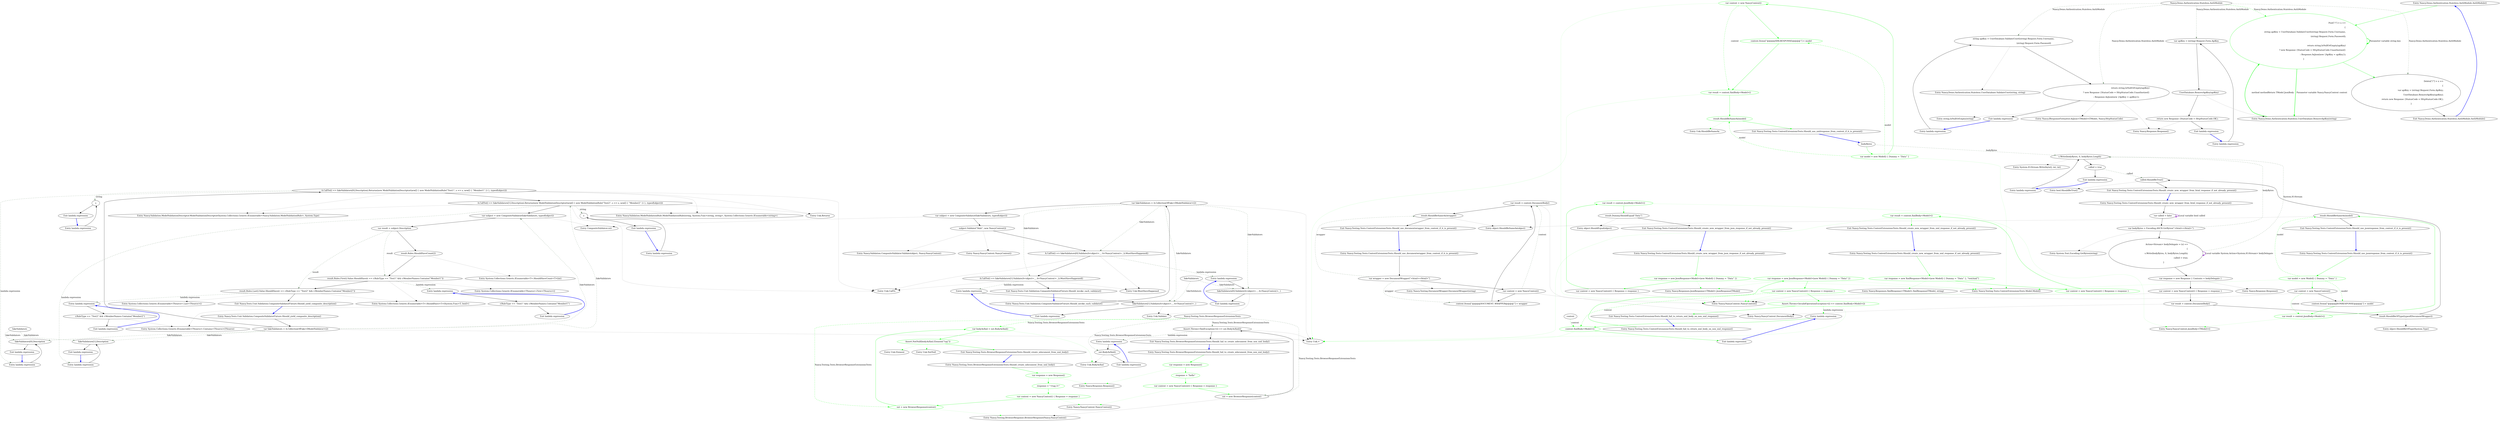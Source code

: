 digraph  {
n56 [label=fakeValidators, span=""];
n57 [label=fakeValidators, span=""];
n0 [label="Entry Nancy.Tests.Unit.Validation.CompositeValidatorFixture.Should_yield_composite_description()", span="10-10", cluster="Nancy.Tests.Unit.Validation.CompositeValidatorFixture.Should_yield_composite_description()"];
n1 [label="var fakeValidators = A.CollectionOfFake<IModelValidator>(2)", span="13-13", cluster="Nancy.Tests.Unit.Validation.CompositeValidatorFixture.Should_yield_composite_description()"];
n2 [label="A.CallTo(() => fakeValidators[0].Description).Returns(new ModelValidationDescriptor(new[] { new ModelValidationRule(''Test1'', s => s, new[] { ''Member1'' }) }, typeof(object)))", span="14-14", cluster="Nancy.Tests.Unit.Validation.CompositeValidatorFixture.Should_yield_composite_description()"];
n10 [label="Entry Unk.>", span="", cluster="Unk.>"];
n21 [label="fakeValidators[0].Description", span="14-14", cluster="lambda expression"];
n3 [label="A.CallTo(() => fakeValidators[1].Description).Returns(new ModelValidationDescriptor(new[] { new ModelValidationRule(''Test2'', s => s, new[] { ''Member2'' }) }, typeof(object)))", span="15-15", cluster="Nancy.Tests.Unit.Validation.CompositeValidatorFixture.Should_yield_composite_description()"];
n27 [label="fakeValidators[1].Description", span="15-15", cluster="lambda expression"];
n4 [label="var subject = new CompositeValidator(fakeValidators, typeof(object))", span="16-16", cluster="Nancy.Tests.Unit.Validation.CompositeValidatorFixture.Should_yield_composite_description()"];
n11 [label="Entry Unk.CallTo", span="", cluster="Unk.CallTo"];
n12 [label="Entry Nancy.Validation.ModelValidationDescriptor.ModelValidationDescriptor(System.Collections.Generic.IEnumerable<Nancy.Validation.ModelValidationRule>, System.Type)", span="15-15", cluster="Nancy.Validation.ModelValidationDescriptor.ModelValidationDescriptor(System.Collections.Generic.IEnumerable<Nancy.Validation.ModelValidationRule>, System.Type)"];
n13 [label="Entry Nancy.Validation.ModelValidationRule.ModelValidationRule(string, System.Func<string, string>, System.Collections.Generic.IEnumerable<string>)", span="39-39", cluster="Nancy.Validation.ModelValidationRule.ModelValidationRule(string, System.Func<string, string>, System.Collections.Generic.IEnumerable<string>)"];
n14 [label="Entry Unk.Returns", span="", cluster="Unk.Returns"];
n20 [label="Entry lambda expression", span="14-14", cluster="lambda expression"];
n24 [label=s, span="14-14", cluster="lambda expression"];
n26 [label="Entry lambda expression", span="15-15", cluster="lambda expression"];
n30 [label=s, span="15-15", cluster="lambda expression"];
n5 [label="var result = subject.Description", span="19-19", cluster="Nancy.Tests.Unit.Validation.CompositeValidatorFixture.Should_yield_composite_description()"];
n15 [label="Entry CompositeValidator.cstr", span="", cluster="CompositeValidator.cstr"];
n6 [label="result.Rules.ShouldHaveCount(2)", span="22-22", cluster="Nancy.Tests.Unit.Validation.CompositeValidatorFixture.Should_yield_composite_description()"];
n7 [label="result.Rules.First().Value.ShouldHave(r => r.RuleType == ''Test1'' && r.MemberNames.Contains(''Member1''))", span="23-23", cluster="Nancy.Tests.Unit.Validation.CompositeValidatorFixture.Should_yield_composite_description()"];
n8 [label="result.Rules.Last().Value.ShouldHave(r => r.RuleType == ''Test2'' && r.MemberNames.Contains(''Member2''))", span="24-24", cluster="Nancy.Tests.Unit.Validation.CompositeValidatorFixture.Should_yield_composite_description()"];
n16 [label="Entry System.Collections.Generic.IEnumerable<T>.ShouldHaveCount<T>(int)", span="80-80", cluster="System.Collections.Generic.IEnumerable<T>.ShouldHaveCount<T>(int)"];
n17 [label="Entry System.Collections.Generic.IEnumerable<TSource>.First<TSource>()", span="0-0", cluster="System.Collections.Generic.IEnumerable<TSource>.First<TSource>()"];
n18 [label="Entry System.Collections.Generic.IEnumerable<T>.ShouldHave<T>(System.Func<T, bool>)", span="75-75", cluster="System.Collections.Generic.IEnumerable<T>.ShouldHave<T>(System.Func<T, bool>)"];
n32 [label="Entry lambda expression", span="23-23", cluster="lambda expression"];
n9 [label="Exit Nancy.Tests.Unit.Validation.CompositeValidatorFixture.Should_yield_composite_description()", span="10-10", cluster="Nancy.Tests.Unit.Validation.CompositeValidatorFixture.Should_yield_composite_description()"];
n19 [label="Entry System.Collections.Generic.IEnumerable<TSource>.Last<TSource>()", span="0-0", cluster="System.Collections.Generic.IEnumerable<TSource>.Last<TSource>()"];
n36 [label="Entry lambda expression", span="24-24", cluster="lambda expression"];
n22 [label="Exit lambda expression", span="14-14", cluster="lambda expression"];
n23 [label="Entry lambda expression", span="14-14", cluster="lambda expression"];
n25 [label="Exit lambda expression", span="14-14", cluster="lambda expression"];
n28 [label="Exit lambda expression", span="15-15", cluster="lambda expression"];
n29 [label="Entry lambda expression", span="15-15", cluster="lambda expression"];
n31 [label="Exit lambda expression", span="15-15", cluster="lambda expression"];
n33 [label="r.RuleType == ''Test1'' && r.MemberNames.Contains(''Member1'')", span="23-23", cluster="lambda expression"];
n34 [label="Exit lambda expression", span="23-23", cluster="lambda expression"];
n35 [label="Entry System.Collections.Generic.IEnumerable<TSource>.Contains<TSource>(TSource)", span="0-0", cluster="System.Collections.Generic.IEnumerable<TSource>.Contains<TSource>(TSource)"];
n37 [label="r.RuleType == ''Test2'' && r.MemberNames.Contains(''Member2'')", span="24-24", cluster="lambda expression"];
n38 [label="Exit lambda expression", span="24-24", cluster="lambda expression"];
n39 [label="Entry Nancy.Tests.Unit.Validation.CompositeValidatorFixture.Should_invoke_each_validator()", span="28-28", cluster="Nancy.Tests.Unit.Validation.CompositeValidatorFixture.Should_invoke_each_validator()"];
n40 [label="var fakeValidators = A.CollectionOfFake<IModelValidator>(2)", span="31-31", cluster="Nancy.Tests.Unit.Validation.CompositeValidatorFixture.Should_invoke_each_validator()"];
n41 [label="var subject = new CompositeValidator(fakeValidators, typeof(object))", span="32-32", cluster="Nancy.Tests.Unit.Validation.CompositeValidatorFixture.Should_invoke_each_validator()"];
n43 [label="A.CallTo(() => fakeValidators[0].Validate(A<object>._, A<NancyContext>._)).MustHaveHappened()", span="38-38", cluster="Nancy.Tests.Unit.Validation.CompositeValidatorFixture.Should_invoke_each_validator()"];
n50 [label="fakeValidators[0].Validate(A<object>._, A<NancyContext>._)", span="38-38", cluster="lambda expression"];
n44 [label="A.CallTo(() => fakeValidators[1].Validate(A<object>._, A<NancyContext>._)).MustHaveHappened()", span="39-39", cluster="Nancy.Tests.Unit.Validation.CompositeValidatorFixture.Should_invoke_each_validator()"];
n54 [label="fakeValidators[1].Validate(A<object>._, A<NancyContext>._)", span="39-39", cluster="lambda expression"];
n42 [label="subject.Validate(''blah'', new NancyContext())", span="35-35", cluster="Nancy.Tests.Unit.Validation.CompositeValidatorFixture.Should_invoke_each_validator()"];
n46 [label="Entry Nancy.NancyContext.NancyContext()", span="25-25", cluster="Nancy.NancyContext.NancyContext()"];
n47 [label="Entry Nancy.Validation.CompositeValidator.Validate(object, Nancy.NancyContext)", span="44-44", cluster="Nancy.Validation.CompositeValidator.Validate(object, Nancy.NancyContext)"];
n48 [label="Entry Unk.MustHaveHappened", span="", cluster="Unk.MustHaveHappened"];
n49 [label="Entry lambda expression", span="38-38", cluster="lambda expression"];
n45 [label="Exit Nancy.Tests.Unit.Validation.CompositeValidatorFixture.Should_invoke_each_validator()", span="28-28", cluster="Nancy.Tests.Unit.Validation.CompositeValidatorFixture.Should_invoke_each_validator()"];
n53 [label="Entry lambda expression", span="39-39", cluster="lambda expression"];
n51 [label="Exit lambda expression", span="38-38", cluster="lambda expression"];
n52 [label="Entry Unk.Validate", span="", cluster="Unk.Validate"];
n55 [label="Exit lambda expression", span="39-39", cluster="lambda expression"];
m0_13 [label="Entry Unk.NotNull", span="", cluster="Unk.NotNull", file="BrowserResponseExtensionsTests.cs"];
m0_12 [label="Entry Unk.Element", span="", cluster="Unk.Element", file="BrowserResponseExtensionsTests.cs"];
m0_11 [label="Entry Unk.BodyAsXml", span="", cluster="Unk.BodyAsXml", file="BrowserResponseExtensionsTests.cs"];
m0_10 [label="Entry Nancy.Testing.BrowserResponse.BrowserResponse(Nancy.NancyContext)", span="17-17", cluster="Nancy.Testing.BrowserResponse.BrowserResponse(Nancy.NancyContext)", file="BrowserResponseExtensionsTests.cs"];
m0_0 [label="Entry Nancy.Testing.Tests.BrowserResponseExtensionsTests.Should_create_xdocument_from_xml_body()", span="10-10", cluster="Nancy.Testing.Tests.BrowserResponseExtensionsTests.Should_create_xdocument_from_xml_body()", file="BrowserResponseExtensionsTests.cs"];
m0_1 [label="var response = new Response()", span="12-12", cluster="Nancy.Testing.Tests.BrowserResponseExtensionsTests.Should_create_xdocument_from_xml_body()", color=green, community=0, file="BrowserResponseExtensionsTests.cs"];
m0_2 [label="response = ''<tag />''", span="13-13", cluster="Nancy.Testing.Tests.BrowserResponseExtensionsTests.Should_create_xdocument_from_xml_body()", color=green, community=0, file="BrowserResponseExtensionsTests.cs"];
m0_3 [label="var context = new NancyContext() { Response = response }", span="15-15", cluster="Nancy.Testing.Tests.BrowserResponseExtensionsTests.Should_create_xdocument_from_xml_body()", color=green, community=0, file="BrowserResponseExtensionsTests.cs"];
m0_4 [label="sut = new BrowserResponse(context)", span="16-16", cluster="Nancy.Testing.Tests.BrowserResponseExtensionsTests.Should_create_xdocument_from_xml_body()", color=green, community=0, file="BrowserResponseExtensionsTests.cs"];
m0_5 [label="var bodyAsXml = sut.BodyAsXml()", span="16-16", cluster="Nancy.Testing.Tests.BrowserResponseExtensionsTests.Should_create_xdocument_from_xml_body()", color=green, community=0, file="BrowserResponseExtensionsTests.cs"];
m0_6 [label="Assert.NotNull(bodyAsXml.Element(''tag''))", span="18-18", cluster="Nancy.Testing.Tests.BrowserResponseExtensionsTests.Should_create_xdocument_from_xml_body()", color=green, community=0, file="BrowserResponseExtensionsTests.cs"];
m0_7 [label="Exit Nancy.Testing.Tests.BrowserResponseExtensionsTests.Should_create_xdocument_from_xml_body()", span="10-10", cluster="Nancy.Testing.Tests.BrowserResponseExtensionsTests.Should_create_xdocument_from_xml_body()", file="BrowserResponseExtensionsTests.cs"];
m0_9 [label="Entry Nancy.NancyContext.NancyContext()", span="16-16", cluster="Nancy.NancyContext.NancyContext()", file="BrowserResponseExtensionsTests.cs"];
m0_8 [label="Entry Nancy.Response.Response()", span="15-15", cluster="Nancy.Response.Response()", file="BrowserResponseExtensionsTests.cs"];
m0_22 [label="Entry lambda expression", span="30-30", cluster="lambda expression", file="BrowserResponseExtensionsTests.cs"];
m0_23 [label="sut.BodyAsXml()", span="30-30", cluster="lambda expression", file="BrowserResponseExtensionsTests.cs"];
m0_24 [label="Exit lambda expression", span="30-30", cluster="lambda expression", file="BrowserResponseExtensionsTests.cs"];
m0_14 [label="Entry Nancy.Testing.Tests.BrowserResponseExtensionsTests.Should_fail_to_create_xdocument_from_non_xml_body()", span="22-22", cluster="Nancy.Testing.Tests.BrowserResponseExtensionsTests.Should_fail_to_create_xdocument_from_non_xml_body()", file="BrowserResponseExtensionsTests.cs"];
m0_15 [label="var response = new Response()", span="24-24", cluster="Nancy.Testing.Tests.BrowserResponseExtensionsTests.Should_fail_to_create_xdocument_from_non_xml_body()", color=green, community=0, file="BrowserResponseExtensionsTests.cs"];
m0_16 [label="response = ''hello''", span="25-25", cluster="Nancy.Testing.Tests.BrowserResponseExtensionsTests.Should_fail_to_create_xdocument_from_non_xml_body()", color=green, community=0, file="BrowserResponseExtensionsTests.cs"];
m0_17 [label="var context = new NancyContext() { Response = response }", span="27-27", cluster="Nancy.Testing.Tests.BrowserResponseExtensionsTests.Should_fail_to_create_xdocument_from_non_xml_body()", color=green, community=0, file="BrowserResponseExtensionsTests.cs"];
m0_18 [label="sut = new BrowserResponse(context)", span="28-28", cluster="Nancy.Testing.Tests.BrowserResponseExtensionsTests.Should_fail_to_create_xdocument_from_non_xml_body()", file="BrowserResponseExtensionsTests.cs"];
m0_19 [label="Assert.Throws<XmlException>(() => sut.BodyAsXml())", span="30-30", cluster="Nancy.Testing.Tests.BrowserResponseExtensionsTests.Should_fail_to_create_xdocument_from_non_xml_body()", file="BrowserResponseExtensionsTests.cs"];
m0_20 [label="Exit Nancy.Testing.Tests.BrowserResponseExtensionsTests.Should_fail_to_create_xdocument_from_non_xml_body()", span="22-22", cluster="Nancy.Testing.Tests.BrowserResponseExtensionsTests.Should_fail_to_create_xdocument_from_non_xml_body()", file="BrowserResponseExtensionsTests.cs"];
m0_25 [label="Nancy.Testing.Tests.BrowserResponseExtensionsTests", span="", file="BrowserResponseExtensionsTests.cs"];
m1_61 [label="Entry Nancy.Responses.XmlResponse<TModel>.XmlResponse(TModel, string)", span="8-8", cluster="Nancy.Responses.XmlResponse<TModel>.XmlResponse(TModel, string)", file="ContextExtensionsTests.cs"];
m1_37 [label="Entry Nancy.Testing.Tests.ContextExtensionsTests.Model.Model()", span="42-42", cluster="Nancy.Testing.Tests.ContextExtensionsTests.Model.Model()", file="ContextExtensionsTests.cs"];
m1_56 [label="Entry Nancy.Testing.Tests.ContextExtensionsTests.Should_create_new_wrapper_from_xml_response_if_not_already_present()", span="83-83", cluster="Nancy.Testing.Tests.ContextExtensionsTests.Should_create_new_wrapper_from_xml_response_if_not_already_present()", file="ContextExtensionsTests.cs"];
m1_57 [label="var response = new XmlResponse<Model>(new Model() { Dummy = ''Data'' }, ''text/xml'')", span="85-85", cluster="Nancy.Testing.Tests.ContextExtensionsTests.Should_create_new_wrapper_from_xml_response_if_not_already_present()", color=green, community=0, file="ContextExtensionsTests.cs"];
m1_58 [label="var context = new NancyContext() { Response = response }", span="86-86", cluster="Nancy.Testing.Tests.ContextExtensionsTests.Should_create_new_wrapper_from_xml_response_if_not_already_present()", color=green, community=0, file="ContextExtensionsTests.cs"];
m1_59 [label="var result = context.XmlBody<Model>()", span="88-88", cluster="Nancy.Testing.Tests.ContextExtensionsTests.Should_create_new_wrapper_from_xml_response_if_not_already_present()", color=green, community=0, file="ContextExtensionsTests.cs"];
m1_60 [label="Exit Nancy.Testing.Tests.ContextExtensionsTests.Should_create_new_wrapper_from_xml_response_if_not_already_present()", span="83-83", cluster="Nancy.Testing.Tests.ContextExtensionsTests.Should_create_new_wrapper_from_xml_response_if_not_already_present()", file="ContextExtensionsTests.cs"];
m1_10 [label="Entry object.ShouldBeSameAs(object)", span="115-115", cluster="object.ShouldBeSameAs(object)", file="ContextExtensionsTests.cs"];
m1_62 [label="Entry Nancy.Testing.Tests.ContextExtensionsTests.Should_fail_to_return_xml_body_on_non_xml_response()", span="93-93", cluster="Nancy.Testing.Tests.ContextExtensionsTests.Should_fail_to_return_xml_body_on_non_xml_response()", file="ContextExtensionsTests.cs"];
m1_63 [label="var response = new JsonResponse<Model>(new Model() { Dummy = ''Data'' })", span="95-95", cluster="Nancy.Testing.Tests.ContextExtensionsTests.Should_fail_to_return_xml_body_on_non_xml_response()", color=green, community=0, file="ContextExtensionsTests.cs"];
m1_64 [label="var context = new NancyContext() { Response = response }", span="96-96", cluster="Nancy.Testing.Tests.ContextExtensionsTests.Should_fail_to_return_xml_body_on_non_xml_response()", color=green, community=0, file="ContextExtensionsTests.cs"];
m1_65 [label="Assert.Throws<InvalidOperationException>(() => context.XmlBody<Model>())", span="98-98", cluster="Nancy.Testing.Tests.ContextExtensionsTests.Should_fail_to_return_xml_body_on_non_xml_response()", color=green, community=0, file="ContextExtensionsTests.cs"];
m1_66 [label="Exit Nancy.Testing.Tests.ContextExtensionsTests.Should_fail_to_return_xml_body_on_non_xml_response()", span="93-93", cluster="Nancy.Testing.Tests.ContextExtensionsTests.Should_fail_to_return_xml_body_on_non_xml_response()", file="ContextExtensionsTests.cs"];
m1_38 [label="Entry Nancy.NancyContext.JsonBody<TModel>()", span="47-47", cluster="Nancy.NancyContext.JsonBody<TModel>()", file="ContextExtensionsTests.cs"];
m1_46 [label="Entry object.ShouldEqual(object)", span="80-80", cluster="object.ShouldEqual(object)", file="ContextExtensionsTests.cs"];
m1_47 [label=bodyBytes, span="", cluster="Nancy.Testing.Tests.ContextExtensionsTests.Should_use_xmlresponse_from_context_if_it_is_present()", file="ContextExtensionsTests.cs"];
m1_48 [label="var model = new Model() { Dummy = ''Data'' }", span="73-73", cluster="Nancy.Testing.Tests.ContextExtensionsTests.Should_use_xmlresponse_from_context_if_it_is_present()", color=green, community=0, file="ContextExtensionsTests.cs"];
m1_49 [label="var context = new NancyContext()", span="74-74", cluster="Nancy.Testing.Tests.ContextExtensionsTests.Should_use_xmlresponse_from_context_if_it_is_present()", color=green, community=0, file="ContextExtensionsTests.cs"];
m1_50 [label="context.Items[''@@@@XMLRESPONSE@@@@''] = model", span="75-75", cluster="Nancy.Testing.Tests.ContextExtensionsTests.Should_use_xmlresponse_from_context_if_it_is_present()", color=green, community=0, file="ContextExtensionsTests.cs"];
m1_52 [label="result.ShouldBeSameAs(model)", span="79-79", cluster="Nancy.Testing.Tests.ContextExtensionsTests.Should_use_xmlresponse_from_context_if_it_is_present()", color=green, community=0, file="ContextExtensionsTests.cs"];
m1_51 [label="var result = context.XmlBody<Model>()", span="77-77", cluster="Nancy.Testing.Tests.ContextExtensionsTests.Should_use_xmlresponse_from_context_if_it_is_present()", color=green, community=0, file="ContextExtensionsTests.cs"];
m1_53 [label="Exit Nancy.Testing.Tests.ContextExtensionsTests.Should_use_xmlresponse_from_context_if_it_is_present()", span="71-71", cluster="Nancy.Testing.Tests.ContextExtensionsTests.Should_use_xmlresponse_from_context_if_it_is_present()", file="ContextExtensionsTests.cs"];
m1_29 [label="Entry System.IO.Stream.Write(byte[], int, int)", span="0-0", cluster="System.IO.Stream.Write(byte[], int, int)", file="ContextExtensionsTests.cs"];
m1_39 [label="Entry Nancy.Testing.Tests.ContextExtensionsTests.Should_create_new_wrapper_from_json_response_if_not_already_present()", span="60-60", cluster="Nancy.Testing.Tests.ContextExtensionsTests.Should_create_new_wrapper_from_json_response_if_not_already_present()", file="ContextExtensionsTests.cs"];
m1_40 [label="var response = new JsonResponse<Model>(new Model() { Dummy = ''Data'' })", span="62-62", cluster="Nancy.Testing.Tests.ContextExtensionsTests.Should_create_new_wrapper_from_json_response_if_not_already_present()", color=green, community=0, file="ContextExtensionsTests.cs"];
m1_41 [label="var context = new NancyContext() { Response = response }", span="63-63", cluster="Nancy.Testing.Tests.ContextExtensionsTests.Should_create_new_wrapper_from_json_response_if_not_already_present()", file="ContextExtensionsTests.cs"];
m1_42 [label="var result = context.JsonBody<Model>()", span="65-65", cluster="Nancy.Testing.Tests.ContextExtensionsTests.Should_create_new_wrapper_from_json_response_if_not_already_present()", color=green, community=0, file="ContextExtensionsTests.cs"];
m1_43 [label="result.Dummy.ShouldEqual(''Data'')", span="67-67", cluster="Nancy.Testing.Tests.ContextExtensionsTests.Should_create_new_wrapper_from_json_response_if_not_already_present()", file="ContextExtensionsTests.cs"];
m1_44 [label="Exit Nancy.Testing.Tests.ContextExtensionsTests.Should_create_new_wrapper_from_json_response_if_not_already_present()", span="60-60", cluster="Nancy.Testing.Tests.ContextExtensionsTests.Should_create_new_wrapper_from_json_response_if_not_already_present()", file="ContextExtensionsTests.cs"];
m1_11 [label="Entry Nancy.Testing.Tests.ContextExtensionsTests.Should_create_new_wrapper_from_html_response_if_not_already_present()", span="24-24", cluster="Nancy.Testing.Tests.ContextExtensionsTests.Should_create_new_wrapper_from_html_response_if_not_already_present()", file="ContextExtensionsTests.cs"];
m1_12 [label="var called = false", span="26-26", cluster="Nancy.Testing.Tests.ContextExtensionsTests.Should_create_new_wrapper_from_html_response_if_not_already_present()", file="ContextExtensionsTests.cs"];
m1_13 [label="var bodyBytes = Encoding.ASCII.GetBytes(''<html></html>'')", span="27-27", cluster="Nancy.Testing.Tests.ContextExtensionsTests.Should_create_new_wrapper_from_html_response_if_not_already_present()", file="ContextExtensionsTests.cs"];
m1_14 [label="Action<Stream> bodyDelegate = (s) =>\r\n			{\r\n				s.Write(bodyBytes, 0, bodyBytes.Length);\r\n				called = true;\r\n			}", span="28-32", cluster="Nancy.Testing.Tests.ContextExtensionsTests.Should_create_new_wrapper_from_html_response_if_not_already_present()", file="ContextExtensionsTests.cs"];
m1_15 [label="var response = new Response { Contents = bodyDelegate }", span="33-33", cluster="Nancy.Testing.Tests.ContextExtensionsTests.Should_create_new_wrapper_from_html_response_if_not_already_present()", file="ContextExtensionsTests.cs"];
m1_16 [label="var context = new NancyContext() { Response = response }", span="34-34", cluster="Nancy.Testing.Tests.ContextExtensionsTests.Should_create_new_wrapper_from_html_response_if_not_already_present()", file="ContextExtensionsTests.cs"];
m1_17 [label="var result = context.DocumentBody()", span="36-36", cluster="Nancy.Testing.Tests.ContextExtensionsTests.Should_create_new_wrapper_from_html_response_if_not_already_present()", file="ContextExtensionsTests.cs"];
m1_18 [label="result.ShouldBeOfType(typeof(DocumentWrapper))", span="38-38", cluster="Nancy.Testing.Tests.ContextExtensionsTests.Should_create_new_wrapper_from_html_response_if_not_already_present()", file="ContextExtensionsTests.cs"];
m1_19 [label="called.ShouldBeTrue()", span="39-39", cluster="Nancy.Testing.Tests.ContextExtensionsTests.Should_create_new_wrapper_from_html_response_if_not_already_present()", file="ContextExtensionsTests.cs"];
m1_20 [label="Exit Nancy.Testing.Tests.ContextExtensionsTests.Should_create_new_wrapper_from_html_response_if_not_already_present()", span="24-24", cluster="Nancy.Testing.Tests.ContextExtensionsTests.Should_create_new_wrapper_from_html_response_if_not_already_present()", file="ContextExtensionsTests.cs"];
m1_7 [label="Entry Nancy.Testing.DocumentWrapper.DocumentWrapper(string)", span="47-47", cluster="Nancy.Testing.DocumentWrapper.DocumentWrapper(string)", file="ContextExtensionsTests.cs"];
m1_24 [label="Entry bool.ShouldBeTrue()", span="70-70", cluster="bool.ShouldBeTrue()", file="ContextExtensionsTests.cs"];
m1_0 [label="Entry Nancy.Testing.Tests.ContextExtensionsTests.Should_use_documentwrapper_from_context_if_it_is_present()", span="12-12", cluster="Nancy.Testing.Tests.ContextExtensionsTests.Should_use_documentwrapper_from_context_if_it_is_present()", file="ContextExtensionsTests.cs"];
m1_1 [label="var wrapper = new DocumentWrapper(''<html></html>'')", span="14-14", cluster="Nancy.Testing.Tests.ContextExtensionsTests.Should_use_documentwrapper_from_context_if_it_is_present()", file="ContextExtensionsTests.cs"];
m1_2 [label="var context = new NancyContext()", span="15-15", cluster="Nancy.Testing.Tests.ContextExtensionsTests.Should_use_documentwrapper_from_context_if_it_is_present()", file="ContextExtensionsTests.cs"];
m1_3 [label="context.Items[''@@@@DOCUMENT_WRAPPER@@@@''] = wrapper", span="16-16", cluster="Nancy.Testing.Tests.ContextExtensionsTests.Should_use_documentwrapper_from_context_if_it_is_present()", file="ContextExtensionsTests.cs"];
m1_5 [label="result.ShouldBeSameAs(wrapper)", span="20-20", cluster="Nancy.Testing.Tests.ContextExtensionsTests.Should_use_documentwrapper_from_context_if_it_is_present()", file="ContextExtensionsTests.cs"];
m1_4 [label="var result = context.DocumentBody()", span="18-18", cluster="Nancy.Testing.Tests.ContextExtensionsTests.Should_use_documentwrapper_from_context_if_it_is_present()", file="ContextExtensionsTests.cs"];
m1_6 [label="Exit Nancy.Testing.Tests.ContextExtensionsTests.Should_use_documentwrapper_from_context_if_it_is_present()", span="12-12", cluster="Nancy.Testing.Tests.ContextExtensionsTests.Should_use_documentwrapper_from_context_if_it_is_present()", file="ContextExtensionsTests.cs"];
m1_55 [label="Entry Unk.ShouldBeSameAs", span="", cluster="Unk.ShouldBeSameAs", file="ContextExtensionsTests.cs"];
m1_8 [label="Entry Nancy.NancyContext.NancyContext()", span="16-16", cluster="Nancy.NancyContext.NancyContext()", file="ContextExtensionsTests.cs"];
m1_67 [label="Entry lambda expression", span="98-98", cluster="lambda expression", file="ContextExtensionsTests.cs"];
m1_26 [label="s.Write(bodyBytes, 0, bodyBytes.Length)", span="30-30", cluster="lambda expression", file="ContextExtensionsTests.cs"];
m1_25 [label="Entry lambda expression", span="28-32", cluster="lambda expression", file="ContextExtensionsTests.cs"];
m1_27 [label="called = true", span="31-31", cluster="lambda expression", file="ContextExtensionsTests.cs"];
m1_28 [label="Exit lambda expression", span="28-32", cluster="lambda expression", file="ContextExtensionsTests.cs"];
m1_68 [label="context.XmlBody<Model>()", span="98-98", cluster="lambda expression", color=green, community=0, file="ContextExtensionsTests.cs"];
m1_69 [label="Exit lambda expression", span="98-98", cluster="lambda expression", file="ContextExtensionsTests.cs"];
m1_21 [label="Entry System.Text.Encoding.GetBytes(string)", span="0-0", cluster="System.Text.Encoding.GetBytes(string)", file="ContextExtensionsTests.cs"];
m1_9 [label="Entry Nancy.NancyContext.DocumentBody()", span="34-34", cluster="Nancy.NancyContext.DocumentBody()", file="ContextExtensionsTests.cs"];
m1_45 [label="Entry Nancy.Responses.JsonResponse<TModel>.JsonResponse(TModel)", span="8-8", cluster="Nancy.Responses.JsonResponse<TModel>.JsonResponse(TModel)", file="ContextExtensionsTests.cs"];
m1_23 [label="Entry object.ShouldBeOfType(System.Type)", span="140-140", cluster="object.ShouldBeOfType(System.Type)", file="ContextExtensionsTests.cs"];
m1_30 [label="Entry Nancy.Testing.Tests.ContextExtensionsTests.Should_use_jsonresponse_from_context_if_it_is_present()", span="48-48", cluster="Nancy.Testing.Tests.ContextExtensionsTests.Should_use_jsonresponse_from_context_if_it_is_present()", file="ContextExtensionsTests.cs"];
m1_31 [label="var model = new Model() { Dummy = ''Data'' }", span="50-50", cluster="Nancy.Testing.Tests.ContextExtensionsTests.Should_use_jsonresponse_from_context_if_it_is_present()", color=green, community=0, file="ContextExtensionsTests.cs"];
m1_32 [label="var context = new NancyContext()", span="51-51", cluster="Nancy.Testing.Tests.ContextExtensionsTests.Should_use_jsonresponse_from_context_if_it_is_present()", file="ContextExtensionsTests.cs"];
m1_33 [label="context.Items[''@@@@JSONRESPONSE@@@@''] = model", span="52-52", cluster="Nancy.Testing.Tests.ContextExtensionsTests.Should_use_jsonresponse_from_context_if_it_is_present()", file="ContextExtensionsTests.cs"];
m1_35 [label="result.ShouldBeSameAs(model)", span="56-56", cluster="Nancy.Testing.Tests.ContextExtensionsTests.Should_use_jsonresponse_from_context_if_it_is_present()", file="ContextExtensionsTests.cs"];
m1_34 [label="var result = context.JsonBody<Model>()", span="54-54", cluster="Nancy.Testing.Tests.ContextExtensionsTests.Should_use_jsonresponse_from_context_if_it_is_present()", color=green, community=0, file="ContextExtensionsTests.cs"];
m1_36 [label="Exit Nancy.Testing.Tests.ContextExtensionsTests.Should_use_jsonresponse_from_context_if_it_is_present()", span="48-48", cluster="Nancy.Testing.Tests.ContextExtensionsTests.Should_use_jsonresponse_from_context_if_it_is_present()", file="ContextExtensionsTests.cs"];
m1_22 [label="Entry Nancy.Response.Response()", span="15-15", cluster="Nancy.Response.Response()", file="ContextExtensionsTests.cs"];
m1_71 [label=context, span="", file="ContextExtensionsTests.cs"];
m2_0 [label="Entry Nancy.Demo.Authentication.Stateless.AuthModule.AuthModule()", span="4-4", cluster="Nancy.Demo.Authentication.Stateless.AuthModule.AuthModule()", file="NancyContextExtensions.cs"];
m2_1 [label="Post[''/''] = x =>\r\n                {\r\n                    string apiKey = UserDatabase.ValidateUser((string) Request.Form.Username,\r\n                                                              (string) Request.Form.Password);\r\n\r\n                    return string.IsNullOrEmpty(apiKey)\r\n                               ? new Response {StatusCode = HttpStatusCode.Unauthorized}\r\n                               : Response.AsJson(new {ApiKey = apiKey});\r\n                }", span="7-15", cluster="Nancy.Demo.Authentication.Stateless.AuthModule.AuthModule()", file="NancyContextExtensions.cs", color=green, community=0];
m2_2 [label="Delete[''/''] = x =>\r\n                {\r\n                    var apiKey = (string) Request.Form.ApiKey;\r\n                    UserDatabase.RemoveApiKey(apiKey);\r\n                    return new Response {StatusCode = HttpStatusCode.OK};\r\n                }", span="18-23", cluster="Nancy.Demo.Authentication.Stateless.AuthModule.AuthModule()", file="NancyContextExtensions.cs"];
m2_3 [label="Exit Nancy.Demo.Authentication.Stateless.AuthModule.AuthModule()", span="4-4", cluster="Nancy.Demo.Authentication.Stateless.AuthModule.AuthModule()", file="NancyContextExtensions.cs"];
m2_8 [label="Entry Nancy.Demo.Authentication.Stateless.UserDatabase.ValidateUser(string, string)", span="31-31", cluster="Nancy.Demo.Authentication.Stateless.UserDatabase.ValidateUser(string, string)", file="NancyContextExtensions.cs"];
m2_11 [label="Entry Nancy.IResponseFormatter.AsJson<TModel>(TModel, Nancy.HttpStatusCode)", span="52-52", cluster="Nancy.IResponseFormatter.AsJson<TModel>(TModel, Nancy.HttpStatusCode)", file="NancyContextExtensions.cs"];
m2_9 [label="Entry string.IsNullOrEmpty(string)", span="0-0", cluster="string.IsNullOrEmpty(string)", file="NancyContextExtensions.cs"];
m2_17 [label="Entry Nancy.Demo.Authentication.Stateless.UserDatabase.RemoveApiKey(string)", span="47-47", cluster="Nancy.Demo.Authentication.Stateless.UserDatabase.RemoveApiKey(string)", file="NancyContextExtensions.cs"];
m2_10 [label="Entry Nancy.Response.Response()", span="20-20", cluster="Nancy.Response.Response()", file="NancyContextExtensions.cs"];
m2_12 [label="Entry lambda expression", span="18-23", cluster="lambda expression", file="NancyContextExtensions.cs"];
m2_4 [label="Entry lambda expression", span="7-15", cluster="lambda expression", file="NancyContextExtensions.cs"];
m2_5 [label="string apiKey = UserDatabase.ValidateUser((string) Request.Form.Username,\r\n                                                              (string) Request.Form.Password)", span="9-10", cluster="lambda expression", file="NancyContextExtensions.cs"];
m2_6 [label="return string.IsNullOrEmpty(apiKey)\r\n                               ? new Response {StatusCode = HttpStatusCode.Unauthorized}\r\n                               : Response.AsJson(new {ApiKey = apiKey});", span="12-14", cluster="lambda expression", file="NancyContextExtensions.cs"];
m2_7 [label="Exit lambda expression", span="7-15", cluster="lambda expression", file="NancyContextExtensions.cs"];
m2_13 [label="var apiKey = (string) Request.Form.ApiKey", span="20-20", cluster="lambda expression", file="NancyContextExtensions.cs"];
m2_14 [label="UserDatabase.RemoveApiKey(apiKey)", span="21-21", cluster="lambda expression", file="NancyContextExtensions.cs"];
m2_15 [label="return new Response {StatusCode = HttpStatusCode.OK};", span="22-22", cluster="lambda expression", file="NancyContextExtensions.cs"];
m2_16 [label="Exit lambda expression", span="18-23", cluster="lambda expression", file="NancyContextExtensions.cs"];
m2_18 [label="Nancy.Demo.Authentication.Stateless.AuthModule", span="", file="NancyContextExtensions.cs"];
n56 -> n21  [key=1, style=dashed, color=darkseagreen4, label=fakeValidators];
n56 -> n27  [key=1, style=dashed, color=darkseagreen4, label=fakeValidators];
n57 -> n50  [key=1, style=dashed, color=darkseagreen4, label=fakeValidators];
n57 -> n54  [key=1, style=dashed, color=darkseagreen4, label=fakeValidators];
n0 -> n1  [key=0, style=solid];
n1 -> n2  [key=0, style=solid];
n1 -> n10  [key=2, style=dotted];
n1 -> n21  [key=1, style=dashed, color=darkseagreen4, label=fakeValidators];
n1 -> n3  [key=1, style=dashed, color=darkseagreen4, label=fakeValidators];
n1 -> n27  [key=1, style=dashed, color=darkseagreen4, label=fakeValidators];
n1 -> n4  [key=1, style=dashed, color=darkseagreen4, label=fakeValidators];
n2 -> n3  [key=0, style=solid];
n2 -> n11  [key=2, style=dotted];
n2 -> n12  [key=2, style=dotted];
n2 -> n13  [key=2, style=dotted];
n2 -> n14  [key=2, style=dotted];
n2 -> n20  [key=1, style=dashed, color=darkseagreen4, label="lambda expression"];
n2 -> n24  [key=1, style=dashed, color=darkseagreen4, label=string];
n21 -> n22  [key=0, style=solid];
n3 -> n4  [key=0, style=solid];
n3 -> n11  [key=2, style=dotted];
n3 -> n12  [key=2, style=dotted];
n3 -> n13  [key=2, style=dotted];
n3 -> n14  [key=2, style=dotted];
n3 -> n26  [key=1, style=dashed, color=darkseagreen4, label="lambda expression"];
n3 -> n30  [key=1, style=dashed, color=darkseagreen4, label=string];
n27 -> n28  [key=0, style=solid];
n4 -> n5  [key=0, style=solid];
n4 -> n15  [key=2, style=dotted];
n20 -> n21  [key=0, style=solid];
n24 -> n25  [key=0, style=solid];
n26 -> n27  [key=0, style=solid];
n30 -> n31  [key=0, style=solid];
n5 -> n6  [key=0, style=solid];
n5 -> n7  [key=1, style=dashed, color=darkseagreen4, label=result];
n5 -> n8  [key=1, style=dashed, color=darkseagreen4, label=result];
n6 -> n7  [key=0, style=solid];
n6 -> n16  [key=2, style=dotted];
n7 -> n8  [key=0, style=solid];
n7 -> n17  [key=2, style=dotted];
n7 -> n18  [key=2, style=dotted];
n7 -> n32  [key=1, style=dashed, color=darkseagreen4, label="lambda expression"];
n8 -> n9  [key=0, style=solid];
n8 -> n19  [key=2, style=dotted];
n8 -> n18  [key=2, style=dotted];
n8 -> n36  [key=1, style=dashed, color=darkseagreen4, label="lambda expression"];
n32 -> n33  [key=0, style=solid];
n9 -> n0  [key=0, style=bold, color=blue];
n36 -> n37  [key=0, style=solid];
n22 -> n20  [key=0, style=bold, color=blue];
n23 -> n24  [key=0, style=solid];
n25 -> n23  [key=0, style=bold, color=blue];
n28 -> n26  [key=0, style=bold, color=blue];
n29 -> n30  [key=0, style=solid];
n31 -> n29  [key=0, style=bold, color=blue];
n33 -> n34  [key=0, style=solid];
n33 -> n35  [key=2, style=dotted];
n34 -> n32  [key=0, style=bold, color=blue];
n37 -> n38  [key=0, style=solid];
n37 -> n35  [key=2, style=dotted];
n38 -> n36  [key=0, style=bold, color=blue];
n39 -> n40  [key=0, style=solid];
n40 -> n41  [key=0, style=solid];
n40 -> n10  [key=2, style=dotted];
n40 -> n43  [key=1, style=dashed, color=darkseagreen4, label=fakeValidators];
n40 -> n50  [key=1, style=dashed, color=darkseagreen4, label=fakeValidators];
n40 -> n44  [key=1, style=dashed, color=darkseagreen4, label=fakeValidators];
n40 -> n54  [key=1, style=dashed, color=darkseagreen4, label=fakeValidators];
n41 -> n42  [key=0, style=solid];
n41 -> n15  [key=2, style=dotted];
n43 -> n44  [key=0, style=solid];
n43 -> n11  [key=2, style=dotted];
n43 -> n48  [key=2, style=dotted];
n43 -> n49  [key=1, style=dashed, color=darkseagreen4, label="lambda expression"];
n50 -> n51  [key=0, style=solid];
n50 -> n52  [key=2, style=dotted];
n44 -> n45  [key=0, style=solid];
n44 -> n11  [key=2, style=dotted];
n44 -> n48  [key=2, style=dotted];
n44 -> n53  [key=1, style=dashed, color=darkseagreen4, label="lambda expression"];
n54 -> n55  [key=0, style=solid];
n54 -> n52  [key=2, style=dotted];
n42 -> n43  [key=0, style=solid];
n42 -> n46  [key=2, style=dotted];
n42 -> n47  [key=2, style=dotted];
n49 -> n50  [key=0, style=solid];
n45 -> n39  [key=0, style=bold, color=blue];
n53 -> n54  [key=0, style=solid];
n51 -> n49  [key=0, style=bold, color=blue];
n55 -> n53  [key=0, style=bold, color=blue];
m0_0 -> m0_1  [key=0, style=solid, color=green];
m0_1 -> m0_2  [key=0, style=solid, color=green];
m0_1 -> m0_8  [key=2, style=dotted, color=green];
m0_2 -> m0_3  [key=0, style=solid, color=green];
m0_3 -> m0_4  [key=0, style=solid, color=green];
m0_3 -> m0_9  [key=2, style=dotted, color=green];
m0_4 -> m0_5  [key=0, style=solid, color=green];
m0_4 -> m0_10  [key=2, style=dotted, color=green];
m0_5 -> m0_6  [key=0, style=solid, color=green];
m0_5 -> m0_11  [key=2, style=dotted, color=green];
m0_6 -> m0_7  [key=0, style=solid, color=green];
m0_6 -> m0_12  [key=2, style=dotted, color=green];
m0_6 -> m0_13  [key=2, style=dotted, color=green];
m0_7 -> m0_0  [key=0, style=bold, color=blue];
m0_22 -> m0_23  [key=0, style=solid];
m0_23 -> m0_11  [key=2, style=dotted];
m0_23 -> m0_24  [key=0, style=solid];
m0_24 -> m0_22  [key=0, style=bold, color=blue];
m0_14 -> m0_15  [key=0, style=solid, color=green];
m0_15 -> m0_16  [key=0, style=solid, color=green];
m0_15 -> m0_8  [key=2, style=dotted, color=green];
m0_16 -> m0_17  [key=0, style=solid, color=green];
m0_17 -> m0_18  [key=0, style=solid, color=green];
m0_17 -> m0_9  [key=2, style=dotted, color=green];
m0_18 -> m0_10  [key=2, style=dotted];
m0_18 -> m0_19  [key=0, style=solid];
m0_19 -> m0_20  [key=0, style=solid];
m0_19 -> n10  [key=2, style=dotted];
m0_19 -> m0_22  [key=1, style=dashed, color=darkseagreen4, label="lambda expression"];
m0_20 -> m0_14  [key=0, style=bold, color=blue];
m0_25 -> m0_4  [key=1, style=dashed, color=green, label="Nancy.Testing.Tests.BrowserResponseExtensionsTests"];
m0_25 -> m0_5  [key=1, style=dashed, color=green, label="Nancy.Testing.Tests.BrowserResponseExtensionsTests"];
m0_25 -> m0_18  [key=1, style=dashed, color=darkseagreen4, label="Nancy.Testing.Tests.BrowserResponseExtensionsTests"];
m0_25 -> m0_19  [key=1, style=dashed, color=darkseagreen4, label="Nancy.Testing.Tests.BrowserResponseExtensionsTests"];
m0_25 -> m0_23  [key=1, style=dashed, color=darkseagreen4, label="Nancy.Testing.Tests.BrowserResponseExtensionsTests"];
m1_56 -> m1_57  [key=0, style=solid, color=green];
m1_57 -> m1_58  [key=0, style=solid, color=green];
m1_57 -> m1_61  [key=2, style=dotted, color=green];
m1_57 -> m1_37  [key=2, style=dotted, color=green];
m1_58 -> m1_59  [key=0, style=solid, color=green];
m1_58 -> m1_8  [key=2, style=dotted, color=green];
m1_59 -> m1_60  [key=0, style=solid, color=green];
m1_59 -> n10  [key=2, style=dotted, color=green];
m1_60 -> m1_56  [key=0, style=bold, color=blue];
m1_62 -> m1_63  [key=0, style=solid, color=green];
m1_63 -> m1_64  [key=0, style=solid, color=green];
m1_63 -> m1_45  [key=2, style=dotted, color=green];
m1_63 -> m1_37  [key=2, style=dotted, color=green];
m1_64 -> m1_65  [key=0, style=solid, color=green];
m1_64 -> m1_8  [key=2, style=dotted, color=green];
m1_64 -> m1_68  [key=1, style=dashed, color=green, label=context];
m1_65 -> m1_66  [key=0, style=solid, color=green];
m1_65 -> n10  [key=2, style=dotted, color=green];
m1_65 -> m1_67  [key=1, style=dashed, color=green, label="lambda expression"];
m1_66 -> m1_62  [key=0, style=bold, color=blue];
m1_47 -> m1_48  [key=0, style=solid, color=green];
m1_47 -> m1_26  [key=1, style=dashed, color=darkseagreen4, label=bodyBytes];
m1_48 -> m1_49  [key=0, style=solid, color=green];
m1_48 -> m1_37  [key=2, style=dotted, color=green];
m1_48 -> m1_50  [key=1, style=dashed, color=green, label=model];
m1_48 -> m1_52  [key=1, style=dashed, color=green, label=model];
m1_49 -> m1_50  [key=0, style=solid, color=green];
m1_49 -> m1_8  [key=2, style=dotted, color=green];
m1_49 -> m1_51  [key=1, style=dashed, color=green, label=context];
m1_50 -> m1_51  [key=0, style=solid, color=green];
m1_52 -> m1_53  [key=0, style=solid, color=green];
m1_52 -> m1_55  [key=2, style=dotted, color=green];
m1_51 -> m1_52  [key=0, style=solid, color=green];
m1_51 -> n10  [key=2, style=dotted, color=green];
m1_53 -> m1_47  [key=0, style=bold, color=blue];
m1_39 -> m1_40  [key=0, style=solid, color=green];
m1_40 -> m1_41  [key=0, style=solid, color=green];
m1_40 -> m1_45  [key=2, style=dotted, color=green];
m1_40 -> m1_37  [key=2, style=dotted, color=green];
m1_41 -> m1_42  [key=0, style=solid, color=green];
m1_41 -> m1_8  [key=2, style=dotted];
m1_42 -> m1_43  [key=0, style=solid, color=green];
m1_42 -> m1_38  [key=2, style=dotted, color=green];
m1_43 -> m1_44  [key=0, style=solid];
m1_43 -> m1_46  [key=2, style=dotted];
m1_44 -> m1_39  [key=0, style=bold, color=blue];
m1_11 -> m1_12  [key=0, style=solid];
m1_12 -> m1_13  [key=0, style=solid];
m1_12 -> m1_12  [key=3, color=darkorchid, style=bold, label="Local variable bool called"];
m1_13 -> m1_14  [key=0, style=solid];
m1_13 -> m1_21  [key=2, style=dotted];
m1_13 -> m1_26  [key=1, style=dashed, color=darkseagreen4, label=bodyBytes];
m1_14 -> m1_15  [key=0, style=solid];
m1_14 -> m1_26  [key=1, style=dashed, color=darkseagreen4, label="System.IO.Stream"];
m1_14 -> m1_14  [key=3, color=darkorchid, style=bold, label="Local variable System.Action<System.IO.Stream> bodyDelegate"];
m1_15 -> m1_16  [key=0, style=solid];
m1_15 -> m1_22  [key=2, style=dotted];
m1_16 -> m1_17  [key=0, style=solid];
m1_16 -> m1_8  [key=2, style=dotted];
m1_17 -> m1_18  [key=0, style=solid];
m1_17 -> m1_9  [key=2, style=dotted];
m1_18 -> m1_19  [key=0, style=solid];
m1_18 -> m1_23  [key=2, style=dotted];
m1_19 -> m1_20  [key=0, style=solid];
m1_19 -> m1_24  [key=2, style=dotted];
m1_20 -> m1_11  [key=0, style=bold, color=blue];
m1_0 -> m1_1  [key=0, style=solid];
m1_1 -> m1_2  [key=0, style=solid];
m1_1 -> m1_7  [key=2, style=dotted];
m1_1 -> m1_3  [key=1, style=dashed, color=darkseagreen4, label=wrapper];
m1_1 -> m1_5  [key=1, style=dashed, color=darkseagreen4, label=wrapper];
m1_2 -> m1_3  [key=0, style=solid];
m1_2 -> m1_8  [key=2, style=dotted];
m1_2 -> m1_4  [key=1, style=dashed, color=darkseagreen4, label=context];
m1_3 -> m1_4  [key=0, style=solid];
m1_5 -> m1_6  [key=0, style=solid];
m1_5 -> m1_10  [key=2, style=dotted];
m1_4 -> m1_5  [key=0, style=solid];
m1_4 -> m1_9  [key=2, style=dotted];
m1_6 -> m1_0  [key=0, style=bold, color=blue];
m1_67 -> m1_68  [key=0, style=solid, color=green];
m1_26 -> m1_27  [key=0, style=solid];
m1_26 -> m1_29  [key=2, style=dotted];
m1_25 -> m1_26  [key=0, style=solid];
m1_27 -> m1_28  [key=0, style=solid];
m1_27 -> m1_19  [key=1, style=dashed, color=darkseagreen4, label=called];
m1_28 -> m1_25  [key=0, style=bold, color=blue];
m1_68 -> m1_69  [key=0, style=solid, color=green];
m1_68 -> n10  [key=2, style=dotted, color=green];
m1_69 -> m1_67  [key=0, style=bold, color=blue];
m1_30 -> m1_31  [key=0, style=solid, color=green];
m1_31 -> m1_32  [key=0, style=solid, color=green];
m1_31 -> m1_37  [key=2, style=dotted, color=green];
m1_31 -> m1_33  [key=1, style=dashed, color=green, label=model];
m1_31 -> m1_35  [key=1, style=dashed, color=green, label=model];
m1_32 -> m1_33  [key=0, style=solid];
m1_32 -> m1_8  [key=2, style=dotted];
m1_32 -> m1_34  [key=1, style=dashed, color=green, label=context];
m1_33 -> m1_34  [key=0, style=solid, color=green];
m1_35 -> m1_36  [key=0, style=solid];
m1_35 -> m1_10  [key=2, style=dotted];
m1_34 -> m1_35  [key=0, style=solid, color=green];
m1_34 -> m1_38  [key=2, style=dotted, color=green];
m1_36 -> m1_30  [key=0, style=bold, color=blue];
m1_71 -> m1_68  [key=1, style=dashed, color=green, label=context];
m2_0 -> m2_1  [key=0, style=solid, color=green];
m2_1 -> m2_2  [key=0, style=solid, color=green];
m2_1 -> m2_1  [key=3, color=green, style=bold, label="Parameter variable string key"];
m2_1 -> m2_17  [key=3, color=green, style=bold, label="Parameter variable Nancy.NancyContext context"];
m2_2 -> m2_3  [key=0, style=solid];
m2_3 -> m2_0  [key=0, style=bold, color=blue];
m2_17 -> m2_1  [key=3, color=green, style=bold, label="method methodReturn TModel JsonBody"];
m2_12 -> m2_13  [key=0, style=solid];
m2_4 -> m2_5  [key=0, style=solid];
m2_5 -> m2_6  [key=0, style=solid];
m2_5 -> m2_8  [key=2, style=dotted];
m2_6 -> m2_7  [key=0, style=solid];
m2_6 -> m2_9  [key=2, style=dotted];
m2_6 -> m2_10  [key=2, style=dotted];
m2_6 -> m2_11  [key=2, style=dotted];
m2_7 -> m2_4  [key=0, style=bold, color=blue];
m2_13 -> m2_14  [key=0, style=solid];
m2_14 -> m2_15  [key=0, style=solid];
m2_14 -> m2_17  [key=2, style=dotted];
m2_15 -> m2_16  [key=0, style=solid];
m2_15 -> m2_10  [key=2, style=dotted];
m2_16 -> m2_12  [key=0, style=bold, color=blue];
m2_18 -> m2_1  [key=1, style=dashed, color=green, label="Nancy.Demo.Authentication.Stateless.AuthModule"];
m2_18 -> m2_5  [key=1, style=dashed, color=darkseagreen4, label="Nancy.Demo.Authentication.Stateless.AuthModule"];
m2_18 -> m2_6  [key=1, style=dashed, color=darkseagreen4, label="Nancy.Demo.Authentication.Stateless.AuthModule"];
m2_18 -> m2_2  [key=1, style=dashed, color=darkseagreen4, label="Nancy.Demo.Authentication.Stateless.AuthModule"];
m2_18 -> m2_13  [key=1, style=dashed, color=darkseagreen4, label="Nancy.Demo.Authentication.Stateless.AuthModule"];
}

